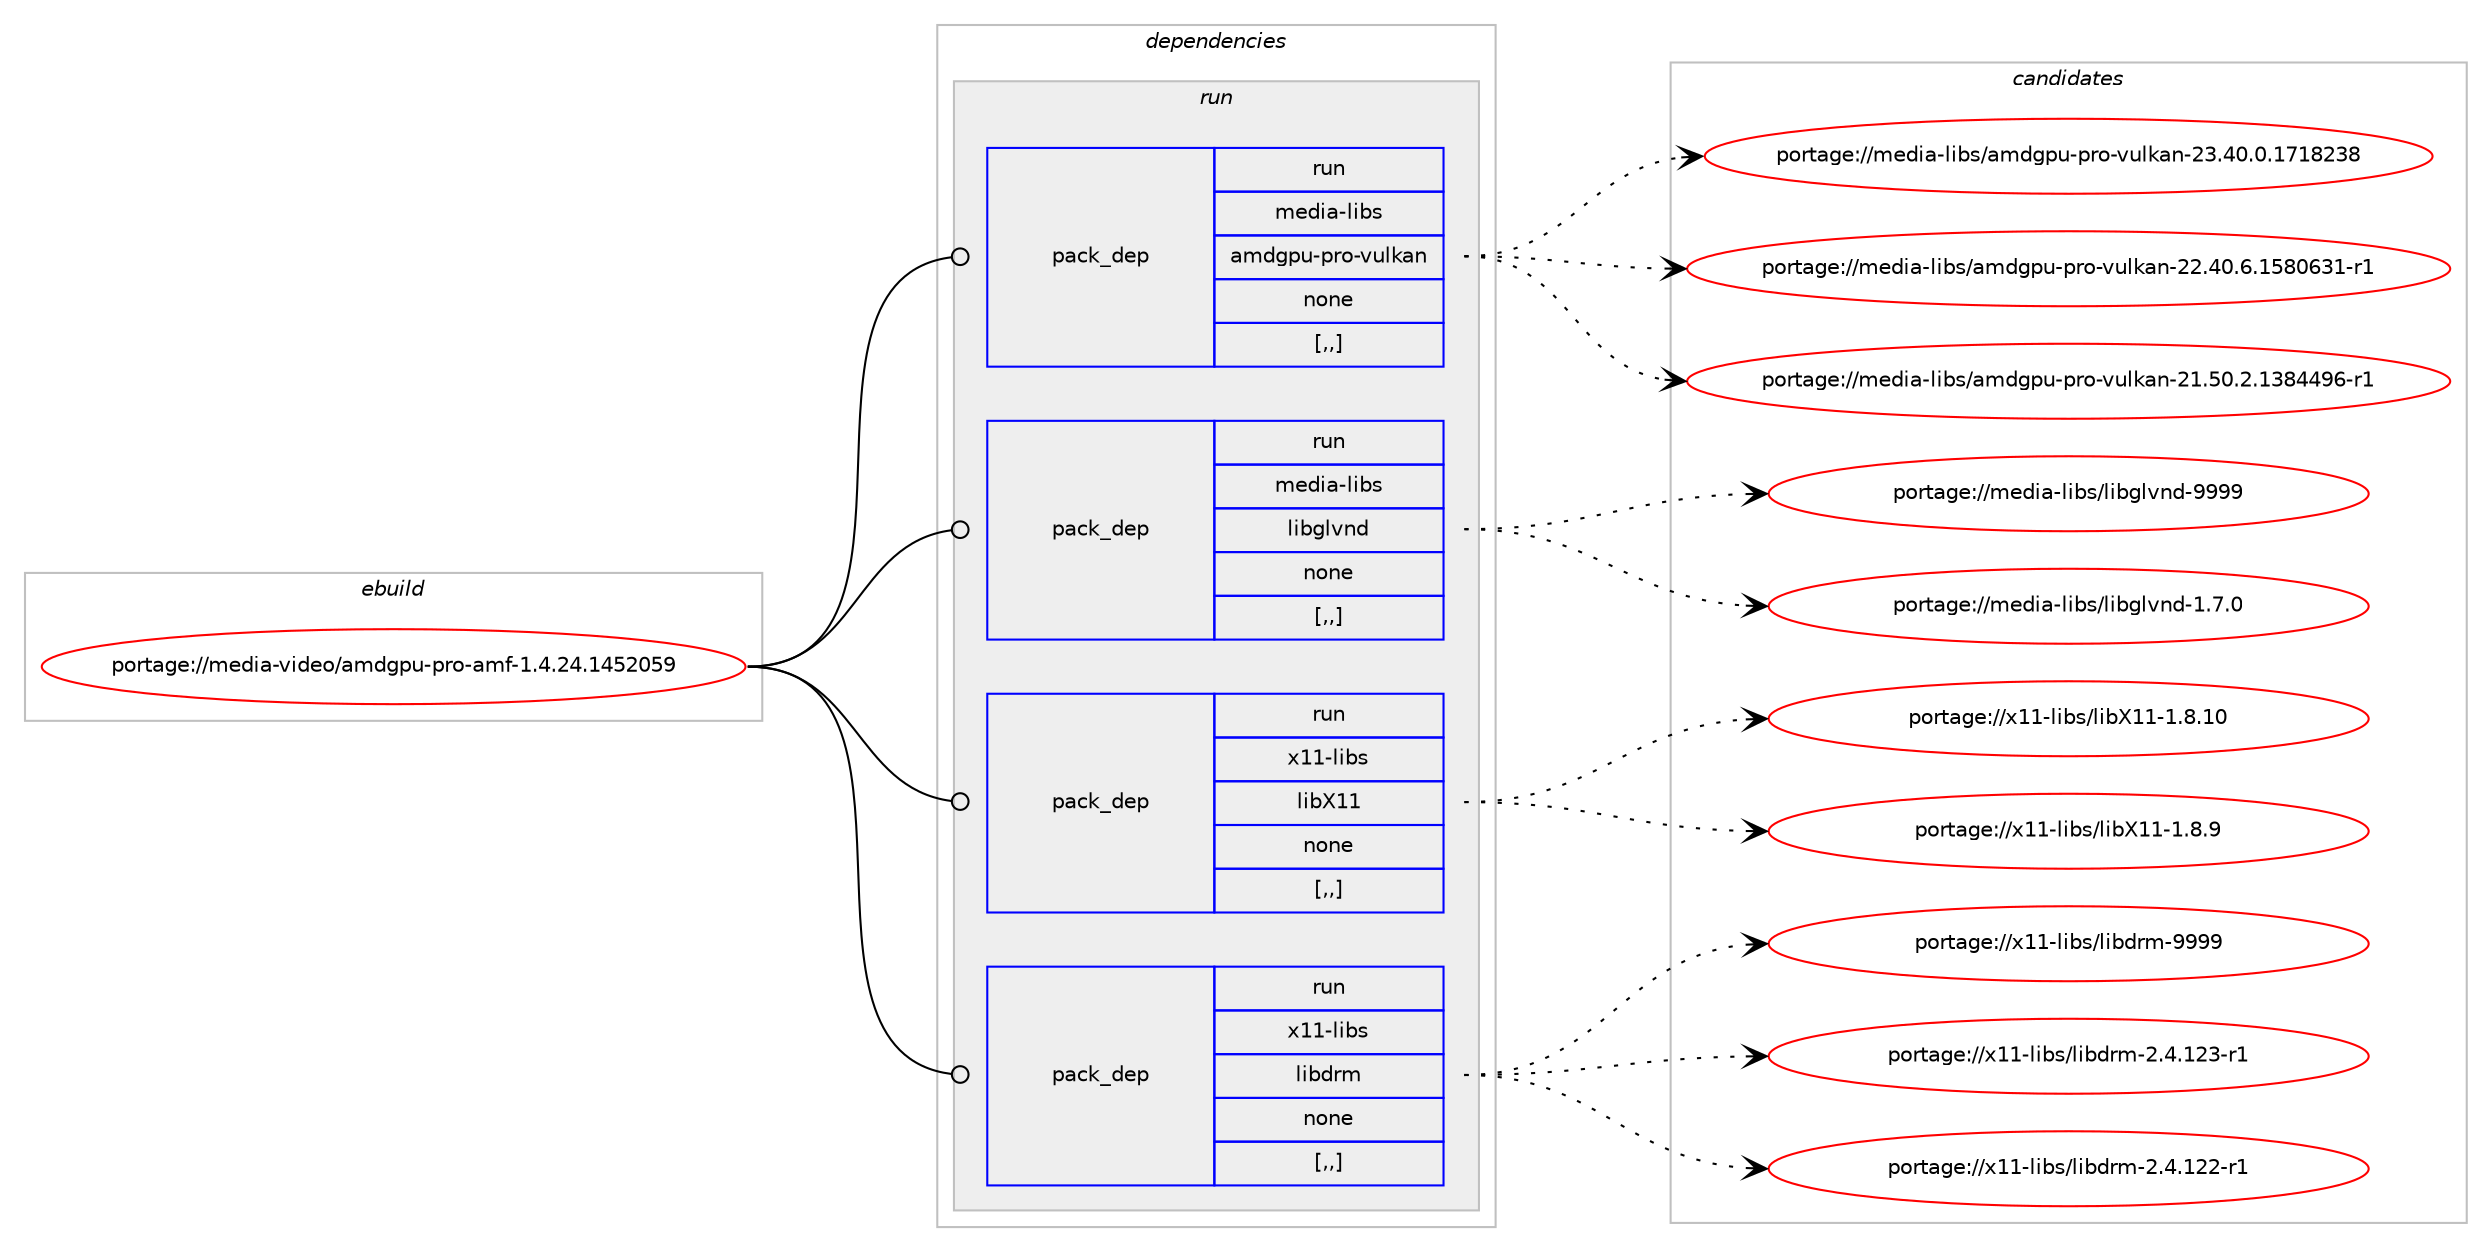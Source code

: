 digraph prolog {

# *************
# Graph options
# *************

newrank=true;
concentrate=true;
compound=true;
graph [rankdir=LR,fontname=Helvetica,fontsize=10,ranksep=1.5];#, ranksep=2.5, nodesep=0.2];
edge  [arrowhead=vee];
node  [fontname=Helvetica,fontsize=10];

# **********
# The ebuild
# **********

subgraph cluster_leftcol {
color=gray;
label=<<i>ebuild</i>>;
id [label="portage://media-video/amdgpu-pro-amf-1.4.24.1452059", color=red, width=4, href="../media-video/amdgpu-pro-amf-1.4.24.1452059.svg"];
}

# ****************
# The dependencies
# ****************

subgraph cluster_midcol {
color=gray;
label=<<i>dependencies</i>>;
subgraph cluster_compile {
fillcolor="#eeeeee";
style=filled;
label=<<i>compile</i>>;
}
subgraph cluster_compileandrun {
fillcolor="#eeeeee";
style=filled;
label=<<i>compile and run</i>>;
}
subgraph cluster_run {
fillcolor="#eeeeee";
style=filled;
label=<<i>run</i>>;
subgraph pack612879 {
dependency835373 [label=<<TABLE BORDER="0" CELLBORDER="1" CELLSPACING="0" CELLPADDING="4" WIDTH="220"><TR><TD ROWSPAN="6" CELLPADDING="30">pack_dep</TD></TR><TR><TD WIDTH="110">run</TD></TR><TR><TD>media-libs</TD></TR><TR><TD>amdgpu-pro-vulkan</TD></TR><TR><TD>none</TD></TR><TR><TD>[,,]</TD></TR></TABLE>>, shape=none, color=blue];
}
id:e -> dependency835373:w [weight=20,style="solid",arrowhead="odot"];
subgraph pack612880 {
dependency835374 [label=<<TABLE BORDER="0" CELLBORDER="1" CELLSPACING="0" CELLPADDING="4" WIDTH="220"><TR><TD ROWSPAN="6" CELLPADDING="30">pack_dep</TD></TR><TR><TD WIDTH="110">run</TD></TR><TR><TD>media-libs</TD></TR><TR><TD>libglvnd</TD></TR><TR><TD>none</TD></TR><TR><TD>[,,]</TD></TR></TABLE>>, shape=none, color=blue];
}
id:e -> dependency835374:w [weight=20,style="solid",arrowhead="odot"];
subgraph pack612881 {
dependency835375 [label=<<TABLE BORDER="0" CELLBORDER="1" CELLSPACING="0" CELLPADDING="4" WIDTH="220"><TR><TD ROWSPAN="6" CELLPADDING="30">pack_dep</TD></TR><TR><TD WIDTH="110">run</TD></TR><TR><TD>x11-libs</TD></TR><TR><TD>libX11</TD></TR><TR><TD>none</TD></TR><TR><TD>[,,]</TD></TR></TABLE>>, shape=none, color=blue];
}
id:e -> dependency835375:w [weight=20,style="solid",arrowhead="odot"];
subgraph pack612882 {
dependency835376 [label=<<TABLE BORDER="0" CELLBORDER="1" CELLSPACING="0" CELLPADDING="4" WIDTH="220"><TR><TD ROWSPAN="6" CELLPADDING="30">pack_dep</TD></TR><TR><TD WIDTH="110">run</TD></TR><TR><TD>x11-libs</TD></TR><TR><TD>libdrm</TD></TR><TR><TD>none</TD></TR><TR><TD>[,,]</TD></TR></TABLE>>, shape=none, color=blue];
}
id:e -> dependency835376:w [weight=20,style="solid",arrowhead="odot"];
}
}

# **************
# The candidates
# **************

subgraph cluster_choices {
rank=same;
color=gray;
label=<<i>candidates</i>>;

subgraph choice612879 {
color=black;
nodesep=1;
choice109101100105974510810598115479710910010311211745112114111451181171081079711045505146524846484649554956505156 [label="portage://media-libs/amdgpu-pro-vulkan-23.40.0.1718238", color=red, width=4,href="../media-libs/amdgpu-pro-vulkan-23.40.0.1718238.svg"];
choice1091011001059745108105981154797109100103112117451121141114511811710810797110455050465248465446495356485451494511449 [label="portage://media-libs/amdgpu-pro-vulkan-22.40.6.1580631-r1", color=red, width=4,href="../media-libs/amdgpu-pro-vulkan-22.40.6.1580631-r1.svg"];
choice1091011001059745108105981154797109100103112117451121141114511811710810797110455049465348465046495156525257544511449 [label="portage://media-libs/amdgpu-pro-vulkan-21.50.2.1384496-r1", color=red, width=4,href="../media-libs/amdgpu-pro-vulkan-21.50.2.1384496-r1.svg"];
dependency835373:e -> choice109101100105974510810598115479710910010311211745112114111451181171081079711045505146524846484649554956505156:w [style=dotted,weight="100"];
dependency835373:e -> choice1091011001059745108105981154797109100103112117451121141114511811710810797110455050465248465446495356485451494511449:w [style=dotted,weight="100"];
dependency835373:e -> choice1091011001059745108105981154797109100103112117451121141114511811710810797110455049465348465046495156525257544511449:w [style=dotted,weight="100"];
}
subgraph choice612880 {
color=black;
nodesep=1;
choice10910110010597451081059811547108105981031081181101004557575757 [label="portage://media-libs/libglvnd-9999", color=red, width=4,href="../media-libs/libglvnd-9999.svg"];
choice1091011001059745108105981154710810598103108118110100454946554648 [label="portage://media-libs/libglvnd-1.7.0", color=red, width=4,href="../media-libs/libglvnd-1.7.0.svg"];
dependency835374:e -> choice10910110010597451081059811547108105981031081181101004557575757:w [style=dotted,weight="100"];
dependency835374:e -> choice1091011001059745108105981154710810598103108118110100454946554648:w [style=dotted,weight="100"];
}
subgraph choice612881 {
color=black;
nodesep=1;
choice12049494510810598115471081059888494945494656464948 [label="portage://x11-libs/libX11-1.8.10", color=red, width=4,href="../x11-libs/libX11-1.8.10.svg"];
choice120494945108105981154710810598884949454946564657 [label="portage://x11-libs/libX11-1.8.9", color=red, width=4,href="../x11-libs/libX11-1.8.9.svg"];
dependency835375:e -> choice12049494510810598115471081059888494945494656464948:w [style=dotted,weight="100"];
dependency835375:e -> choice120494945108105981154710810598884949454946564657:w [style=dotted,weight="100"];
}
subgraph choice612882 {
color=black;
nodesep=1;
choice1204949451081059811547108105981001141094557575757 [label="portage://x11-libs/libdrm-9999", color=red, width=4,href="../x11-libs/libdrm-9999.svg"];
choice12049494510810598115471081059810011410945504652464950514511449 [label="portage://x11-libs/libdrm-2.4.123-r1", color=red, width=4,href="../x11-libs/libdrm-2.4.123-r1.svg"];
choice12049494510810598115471081059810011410945504652464950504511449 [label="portage://x11-libs/libdrm-2.4.122-r1", color=red, width=4,href="../x11-libs/libdrm-2.4.122-r1.svg"];
dependency835376:e -> choice1204949451081059811547108105981001141094557575757:w [style=dotted,weight="100"];
dependency835376:e -> choice12049494510810598115471081059810011410945504652464950514511449:w [style=dotted,weight="100"];
dependency835376:e -> choice12049494510810598115471081059810011410945504652464950504511449:w [style=dotted,weight="100"];
}
}

}
